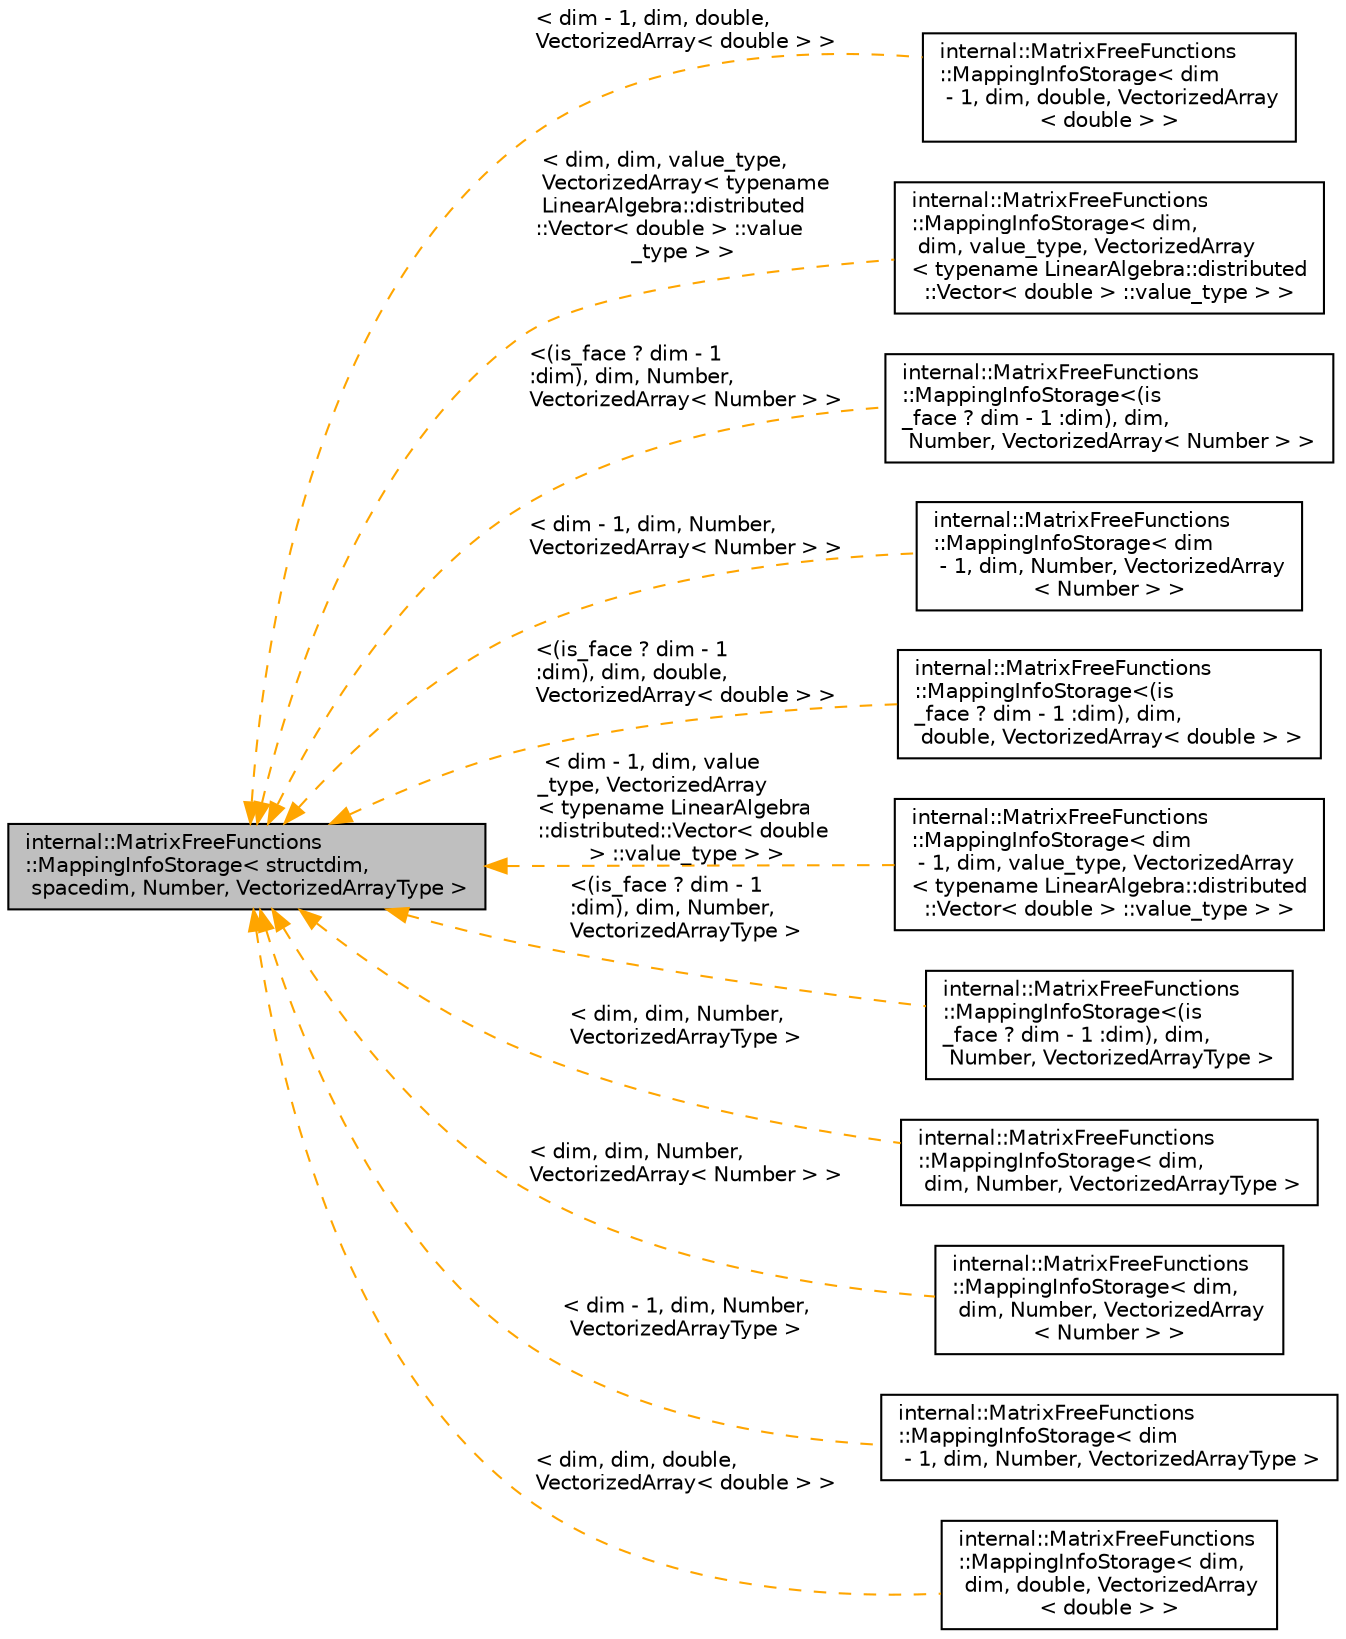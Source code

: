 digraph "internal::MatrixFreeFunctions::MappingInfoStorage&lt; structdim, spacedim, Number, VectorizedArrayType &gt;"
{
 // LATEX_PDF_SIZE
  edge [fontname="Helvetica",fontsize="10",labelfontname="Helvetica",labelfontsize="10"];
  node [fontname="Helvetica",fontsize="10",shape=record];
  rankdir="LR";
  Node1 [label="internal::MatrixFreeFunctions\l::MappingInfoStorage\< structdim,\l spacedim, Number, VectorizedArrayType \>",height=0.2,width=0.4,color="black", fillcolor="grey75", style="filled", fontcolor="black",tooltip=" "];
  Node1 -> Node2 [dir="back",color="orange",fontsize="10",style="dashed",label=" \< dim - 1, dim, double,\l VectorizedArray\< double \> \>" ,fontname="Helvetica"];
  Node2 [label="internal::MatrixFreeFunctions\l::MappingInfoStorage\< dim\l - 1, dim, double, VectorizedArray\l\< double \> \>",height=0.2,width=0.4,color="black", fillcolor="white", style="filled",URL="$structinternal_1_1MatrixFreeFunctions_1_1MappingInfoStorage.html",tooltip=" "];
  Node1 -> Node3 [dir="back",color="orange",fontsize="10",style="dashed",label=" \< dim, dim, value_type,\l VectorizedArray\< typename\l LinearAlgebra::distributed\l::Vector\< double \> ::value\l_type \> \>" ,fontname="Helvetica"];
  Node3 [label="internal::MatrixFreeFunctions\l::MappingInfoStorage\< dim,\l dim, value_type, VectorizedArray\l\< typename LinearAlgebra::distributed\l::Vector\< double \> ::value_type \> \>",height=0.2,width=0.4,color="black", fillcolor="white", style="filled",URL="$structinternal_1_1MatrixFreeFunctions_1_1MappingInfoStorage.html",tooltip=" "];
  Node1 -> Node4 [dir="back",color="orange",fontsize="10",style="dashed",label=" \<(is_face ? dim - 1\l :dim), dim, Number,\l VectorizedArray\< Number \> \>" ,fontname="Helvetica"];
  Node4 [label="internal::MatrixFreeFunctions\l::MappingInfoStorage\<(is\l_face ? dim - 1 :dim), dim,\l Number, VectorizedArray\< Number \> \>",height=0.2,width=0.4,color="black", fillcolor="white", style="filled",URL="$structinternal_1_1MatrixFreeFunctions_1_1MappingInfoStorage.html",tooltip=" "];
  Node1 -> Node5 [dir="back",color="orange",fontsize="10",style="dashed",label=" \< dim - 1, dim, Number,\l VectorizedArray\< Number \> \>" ,fontname="Helvetica"];
  Node5 [label="internal::MatrixFreeFunctions\l::MappingInfoStorage\< dim\l - 1, dim, Number, VectorizedArray\l\< Number \> \>",height=0.2,width=0.4,color="black", fillcolor="white", style="filled",URL="$structinternal_1_1MatrixFreeFunctions_1_1MappingInfoStorage.html",tooltip=" "];
  Node1 -> Node6 [dir="back",color="orange",fontsize="10",style="dashed",label=" \<(is_face ? dim - 1\l :dim), dim, double,\l VectorizedArray\< double \> \>" ,fontname="Helvetica"];
  Node6 [label="internal::MatrixFreeFunctions\l::MappingInfoStorage\<(is\l_face ? dim - 1 :dim), dim,\l double, VectorizedArray\< double \> \>",height=0.2,width=0.4,color="black", fillcolor="white", style="filled",URL="$structinternal_1_1MatrixFreeFunctions_1_1MappingInfoStorage.html",tooltip=" "];
  Node1 -> Node7 [dir="back",color="orange",fontsize="10",style="dashed",label=" \< dim - 1, dim, value\l_type, VectorizedArray\l\< typename LinearAlgebra\l::distributed::Vector\< double\l \> ::value_type \> \>" ,fontname="Helvetica"];
  Node7 [label="internal::MatrixFreeFunctions\l::MappingInfoStorage\< dim\l - 1, dim, value_type, VectorizedArray\l\< typename LinearAlgebra::distributed\l::Vector\< double \> ::value_type \> \>",height=0.2,width=0.4,color="black", fillcolor="white", style="filled",URL="$structinternal_1_1MatrixFreeFunctions_1_1MappingInfoStorage.html",tooltip=" "];
  Node1 -> Node8 [dir="back",color="orange",fontsize="10",style="dashed",label=" \<(is_face ? dim - 1\l :dim), dim, Number,\l VectorizedArrayType \>" ,fontname="Helvetica"];
  Node8 [label="internal::MatrixFreeFunctions\l::MappingInfoStorage\<(is\l_face ? dim - 1 :dim), dim,\l Number, VectorizedArrayType \>",height=0.2,width=0.4,color="black", fillcolor="white", style="filled",URL="$structinternal_1_1MatrixFreeFunctions_1_1MappingInfoStorage.html",tooltip=" "];
  Node1 -> Node9 [dir="back",color="orange",fontsize="10",style="dashed",label=" \< dim, dim, Number,\l VectorizedArrayType \>" ,fontname="Helvetica"];
  Node9 [label="internal::MatrixFreeFunctions\l::MappingInfoStorage\< dim,\l dim, Number, VectorizedArrayType \>",height=0.2,width=0.4,color="black", fillcolor="white", style="filled",URL="$structinternal_1_1MatrixFreeFunctions_1_1MappingInfoStorage.html",tooltip=" "];
  Node1 -> Node10 [dir="back",color="orange",fontsize="10",style="dashed",label=" \< dim, dim, Number,\l VectorizedArray\< Number \> \>" ,fontname="Helvetica"];
  Node10 [label="internal::MatrixFreeFunctions\l::MappingInfoStorage\< dim,\l dim, Number, VectorizedArray\l\< Number \> \>",height=0.2,width=0.4,color="black", fillcolor="white", style="filled",URL="$structinternal_1_1MatrixFreeFunctions_1_1MappingInfoStorage.html",tooltip=" "];
  Node1 -> Node11 [dir="back",color="orange",fontsize="10",style="dashed",label=" \< dim - 1, dim, Number,\l VectorizedArrayType \>" ,fontname="Helvetica"];
  Node11 [label="internal::MatrixFreeFunctions\l::MappingInfoStorage\< dim\l - 1, dim, Number, VectorizedArrayType \>",height=0.2,width=0.4,color="black", fillcolor="white", style="filled",URL="$structinternal_1_1MatrixFreeFunctions_1_1MappingInfoStorage.html",tooltip=" "];
  Node1 -> Node12 [dir="back",color="orange",fontsize="10",style="dashed",label=" \< dim, dim, double,\l VectorizedArray\< double \> \>" ,fontname="Helvetica"];
  Node12 [label="internal::MatrixFreeFunctions\l::MappingInfoStorage\< dim,\l dim, double, VectorizedArray\l\< double \> \>",height=0.2,width=0.4,color="black", fillcolor="white", style="filled",URL="$structinternal_1_1MatrixFreeFunctions_1_1MappingInfoStorage.html",tooltip=" "];
}
